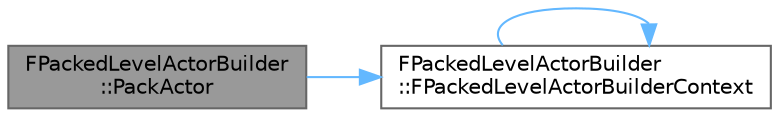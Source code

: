 digraph "FPackedLevelActorBuilder::PackActor"
{
 // INTERACTIVE_SVG=YES
 // LATEX_PDF_SIZE
  bgcolor="transparent";
  edge [fontname=Helvetica,fontsize=10,labelfontname=Helvetica,labelfontsize=10];
  node [fontname=Helvetica,fontsize=10,shape=box,height=0.2,width=0.4];
  rankdir="LR";
  Node1 [id="Node000001",label="FPackedLevelActorBuilder\l::PackActor",height=0.2,width=0.4,color="gray40", fillcolor="grey60", style="filled", fontcolor="black",tooltip=" "];
  Node1 -> Node2 [id="edge1_Node000001_Node000002",color="steelblue1",style="solid",tooltip=" "];
  Node2 [id="Node000002",label="FPackedLevelActorBuilder\l::FPackedLevelActorBuilderContext",height=0.2,width=0.4,color="grey40", fillcolor="white", style="filled",URL="$d5/da8/classFPackedLevelActorBuilder.html#a001ad0be3aefd3c398496eff11aa9a99",tooltip=" "];
  Node2 -> Node2 [id="edge2_Node000002_Node000002",color="steelblue1",style="solid",tooltip=" "];
}
